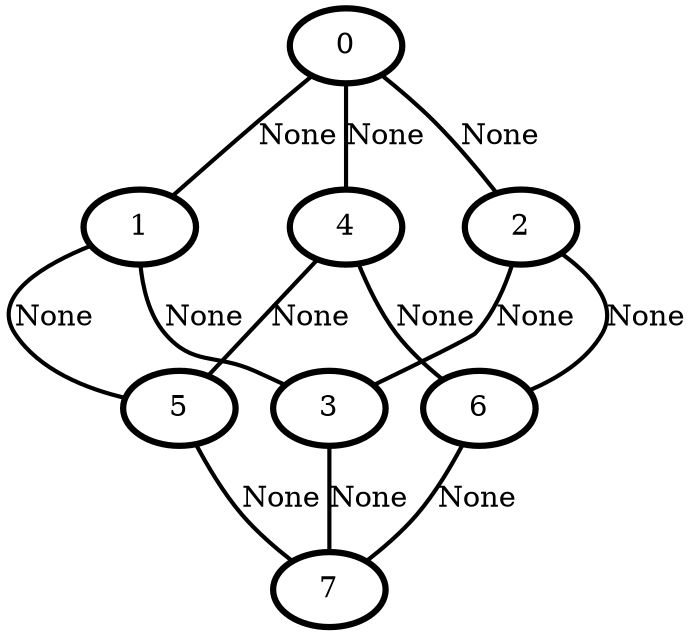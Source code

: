 graph G {
    0 [penwidth=3,label="0"]
    1 [penwidth=3,label="1"]
    2 [penwidth=3,label="2"]
    3 [penwidth=3,label="3"]
    4 [penwidth=3,label="4"]
    5 [penwidth=3,label="5"]
    6 [penwidth=3,label="6"]
    7 [penwidth=3,label="7"]

    0--1 [penwidth=2,label="None"]
    2--3 [penwidth=2,label="None"]
    4--5 [penwidth=2,label="None"]
    6--7 [penwidth=2,label="None"]
    0--2 [penwidth=2,label="None"]
    1--3 [penwidth=2,label="None"]
    4--6 [penwidth=2,label="None"]
    5--7 [penwidth=2,label="None"]
    0--4 [penwidth=2,label="None"]
    1--5 [penwidth=2,label="None"]
    2--6 [penwidth=2,label="None"]
    3--7 [penwidth=2,label="None"]
}
